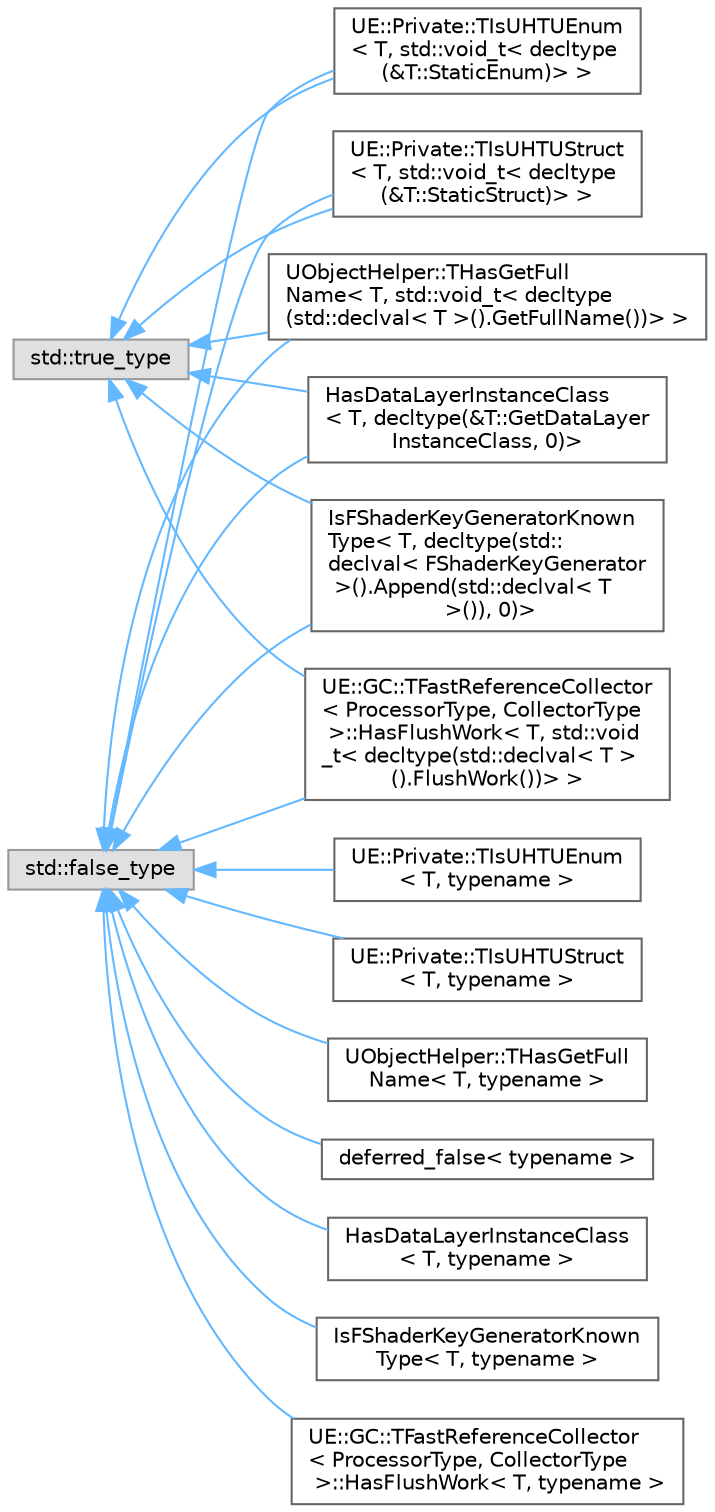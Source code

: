digraph "Graphical Class Hierarchy"
{
 // INTERACTIVE_SVG=YES
 // LATEX_PDF_SIZE
  bgcolor="transparent";
  edge [fontname=Helvetica,fontsize=10,labelfontname=Helvetica,labelfontsize=10];
  node [fontname=Helvetica,fontsize=10,shape=box,height=0.2,width=0.4];
  rankdir="LR";
  Node0 [id="Node000000",label="std::false_type",height=0.2,width=0.4,color="grey60", fillcolor="#E0E0E0", style="filled",tooltip=" "];
  Node0 -> Node1 [id="edge6030_Node000000_Node000001",dir="back",color="steelblue1",style="solid",tooltip=" "];
  Node1 [id="Node000001",label="HasDataLayerInstanceClass\l\< T, decltype(&T::GetDataLayer\lInstanceClass, 0)\>",height=0.2,width=0.4,color="grey40", fillcolor="white", style="filled",URL="$d7/dad/structHasDataLayerInstanceClass_3_01T_00_01decltype_07_6T_1_1GetDataLayerInstanceClass_00_010_08_4.html",tooltip=" "];
  Node0 -> Node3 [id="edge6031_Node000000_Node000003",dir="back",color="steelblue1",style="solid",tooltip=" "];
  Node3 [id="Node000003",label="IsFShaderKeyGeneratorKnown\lType\< T, decltype(std::\ldeclval\< FShaderKeyGenerator\l \>().Append(std::declval\< T\l \>()), 0)\>",height=0.2,width=0.4,color="grey40", fillcolor="white", style="filled",URL="$d9/da6/structIsFShaderKeyGeneratorKnownType_3_01T_00_01decltype_07std_1_1declval_3_01FShaderKeyGenerato897fd8adf3407114d4bcfa84e15f2eb5.html",tooltip="Template override for struct used in std::enable_if to report whether a type is a FShaderKeyGenerator..."];
  Node0 -> Node4 [id="edge6032_Node000000_Node000004",dir="back",color="steelblue1",style="solid",tooltip=" "];
  Node4 [id="Node000004",label="UE::GC::TFastReferenceCollector\l\< ProcessorType, CollectorType\l \>::HasFlushWork\< T, std::void\l_t\< decltype(std::declval\< T \>\l().FlushWork())\> \>",height=0.2,width=0.4,color="grey40", fillcolor="white", style="filled",URL="$d1/d90/structUE_1_1GC_1_1TFastReferenceCollector_1_1HasFlushWork_3_01T_00_01std_1_1void__t_3_01decltype156c06cc882bc941ce339194d9b17a29.html",tooltip=" "];
  Node0 -> Node5 [id="edge6033_Node000000_Node000005",dir="back",color="steelblue1",style="solid",tooltip=" "];
  Node5 [id="Node000005",label="UE::Private::TIsUHTUEnum\l\< T, std::void_t\< decltype\l(&T::StaticEnum)\> \>",height=0.2,width=0.4,color="grey40", fillcolor="white", style="filled",URL="$da/db3/structUE_1_1Private_1_1TIsUHTUEnum_3_01T_00_01std_1_1void__t_3_01decltype_07_6T_1_1StaticEnum_08_4_01_4.html",tooltip=" "];
  Node0 -> Node6 [id="edge6034_Node000000_Node000006",dir="back",color="steelblue1",style="solid",tooltip=" "];
  Node6 [id="Node000006",label="UE::Private::TIsUHTUStruct\l\< T, std::void_t\< decltype\l(&T::StaticStruct)\> \>",height=0.2,width=0.4,color="grey40", fillcolor="white", style="filled",URL="$dc/d7e/structUE_1_1Private_1_1TIsUHTUStruct_3_01T_00_01std_1_1void__t_3_01decltype_07_6T_1_1StaticStruct_08_4_01_4.html",tooltip=" "];
  Node0 -> Node7 [id="edge6035_Node000000_Node000007",dir="back",color="steelblue1",style="solid",tooltip=" "];
  Node7 [id="Node000007",label="UObjectHelper::THasGetFull\lName\< T, std::void_t\< decltype\l(std::declval\< T \>().GetFullName())\> \>",height=0.2,width=0.4,color="grey40", fillcolor="white", style="filled",URL="$d6/de4/structUObjectHelper_1_1THasGetFullName_3_01T_00_01std_1_1void__t_3_01decltype_07std_1_1declval_3f582dfef8ca7ac3bd250c5af0a6a4e76.html",tooltip=" "];
  Node0 -> Node8 [id="edge6036_Node000000_Node000008",dir="back",color="steelblue1",style="solid",tooltip=" "];
  Node8 [id="Node000008",label="HasDataLayerInstanceClass\l\< T, typename \>",height=0.2,width=0.4,color="grey40", fillcolor="white", style="filled",URL="$dc/d03/structHasDataLayerInstanceClass.html",tooltip=" "];
  Node0 -> Node9 [id="edge6037_Node000000_Node000009",dir="back",color="steelblue1",style="solid",tooltip=" "];
  Node9 [id="Node000009",label="IsFShaderKeyGeneratorKnown\lType\< T, typename \>",height=0.2,width=0.4,color="grey40", fillcolor="white", style="filled",URL="$d3/d03/structIsFShaderKeyGeneratorKnownType.html",tooltip="Template override for struct used in std::enable_if to report whether a type is a FShaderKeyGenerator..."];
  Node0 -> Node10 [id="edge6038_Node000000_Node000010",dir="back",color="steelblue1",style="solid",tooltip=" "];
  Node10 [id="Node000010",label="UE::GC::TFastReferenceCollector\l\< ProcessorType, CollectorType\l \>::HasFlushWork\< T, typename \>",height=0.2,width=0.4,color="grey40", fillcolor="white", style="filled",URL="$d9/d29/structUE_1_1GC_1_1TFastReferenceCollector_1_1HasFlushWork.html",tooltip=" "];
  Node0 -> Node11 [id="edge6039_Node000000_Node000011",dir="back",color="steelblue1",style="solid",tooltip=" "];
  Node11 [id="Node000011",label="UE::Private::TIsUHTUEnum\l\< T, typename \>",height=0.2,width=0.4,color="grey40", fillcolor="white", style="filled",URL="$d5/d96/structUE_1_1Private_1_1TIsUHTUEnum.html",tooltip=" "];
  Node0 -> Node12 [id="edge6040_Node000000_Node000012",dir="back",color="steelblue1",style="solid",tooltip=" "];
  Node12 [id="Node000012",label="UE::Private::TIsUHTUStruct\l\< T, typename \>",height=0.2,width=0.4,color="grey40", fillcolor="white", style="filled",URL="$d7/da1/structUE_1_1Private_1_1TIsUHTUStruct.html",tooltip=" "];
  Node0 -> Node13 [id="edge6041_Node000000_Node000013",dir="back",color="steelblue1",style="solid",tooltip=" "];
  Node13 [id="Node000013",label="UObjectHelper::THasGetFull\lName\< T, typename \>",height=0.2,width=0.4,color="grey40", fillcolor="white", style="filled",URL="$da/dcc/structUObjectHelper_1_1THasGetFullName.html",tooltip=" "];
  Node0 -> Node14 [id="edge6042_Node000000_Node000014",dir="back",color="steelblue1",style="solid",tooltip=" "];
  Node14 [id="Node000014",label="deferred_false\< typename \>",height=0.2,width=0.4,color="grey40", fillcolor="white", style="filled",URL="$d4/d1b/structdeferred__false.html",tooltip=" "];
  Node2 [id="Node000002",label="std::true_type",height=0.2,width=0.4,color="grey60", fillcolor="#E0E0E0", style="filled",tooltip=" "];
  Node2 -> Node1 [id="edge6043_Node000002_Node000001",dir="back",color="steelblue1",style="solid",tooltip=" "];
  Node2 -> Node3 [id="edge6044_Node000002_Node000003",dir="back",color="steelblue1",style="solid",tooltip=" "];
  Node2 -> Node4 [id="edge6045_Node000002_Node000004",dir="back",color="steelblue1",style="solid",tooltip=" "];
  Node2 -> Node5 [id="edge6046_Node000002_Node000005",dir="back",color="steelblue1",style="solid",tooltip=" "];
  Node2 -> Node6 [id="edge6047_Node000002_Node000006",dir="back",color="steelblue1",style="solid",tooltip=" "];
  Node2 -> Node7 [id="edge6048_Node000002_Node000007",dir="back",color="steelblue1",style="solid",tooltip=" "];
}
